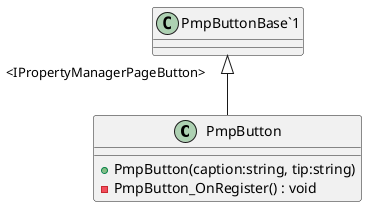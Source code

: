 @startuml
class PmpButton {
    + PmpButton(caption:string, tip:string)
    - PmpButton_OnRegister() : void
}
"PmpButtonBase`1" "<IPropertyManagerPageButton>" <|-- PmpButton
@enduml
